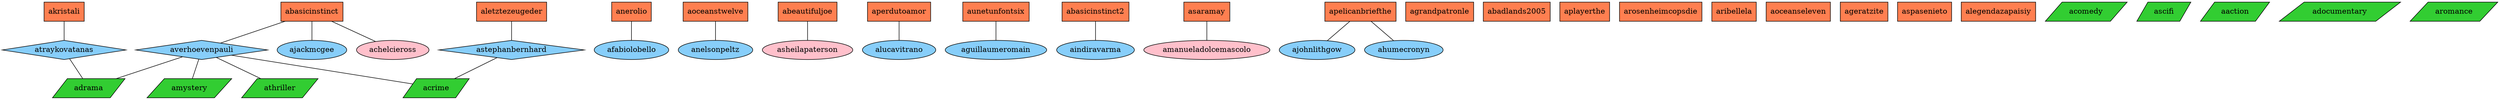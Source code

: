 graph IMDB {

	// Director nodes
	subgraph directors {
		node[shape=diamond style=filled]
		astephanbernhard[ fillcolor=lightskyblue]
		atraykovatanas[ fillcolor=lightskyblue]
		averhoevenpauli[ fillcolor=lightskyblue]
	}

	// Actor nodes
	subgraph actors {
		node[style=filled]
		afabiolobello[ fillcolor=lightskyblue]
		anelsonpeltz[ fillcolor=lightskyblue]
		ajackmcgee[ fillcolor=lightskyblue]
		asheilapaterson[ fillcolor=pink]
		alucavitrano[ fillcolor=lightskyblue]
		aguillaumeromain[ fillcolor=lightskyblue]
		aindiravarma[ fillcolor=lightskyblue]
		amanueladolcemascolo[ fillcolor=pink]
		achelcieross[ fillcolor=pink]
		ajohnlithgow[ fillcolor=lightskyblue]
		ahumecronyn[ fillcolor=lightskyblue]
	}

	// Movie nodes
	subgraph movies {
		node[shape=box style=filled]
		aunetunfontsix[ fillcolor=coral]
		abasicinstinct[ fillcolor=coral]
		agrandpatronle[ fillcolor=coral]
		abadlands2005[ fillcolor=coral]
		aperdutoamor[ fillcolor=coral]
		anerolio[ fillcolor=coral]
		apelicanbriefthe[ fillcolor=coral]
		aoceanstwelve[ fillcolor=coral]
		aplayerthe[ fillcolor=coral]
		arosenheimcopsdie[ fillcolor=coral]
		abeautifuljoe[ fillcolor=coral]
		abasicinstinct2[ fillcolor=coral]
		aletztezeugeder[ fillcolor=coral]
		akristali[ fillcolor=coral]
		aribellela[ fillcolor=coral]
		aoceanseleven[ fillcolor=coral]
		ageratzite[ fillcolor=coral]
		aspasenieto[ fillcolor=coral]
		alegendazapaisiy[ fillcolor=coral]
		asaramay[ fillcolor=coral]
	}

	// Genre nodes
	subgraph genres {
		node[shape=parallelogram,style=filled]
		amystery[ fillcolor=limegreen]
		acomedy[ fillcolor=limegreen]
		ascifi[ fillcolor=limegreen]
		athriller[ fillcolor=limegreen]
		adrama[ fillcolor=limegreen]
		aaction[ fillcolor=limegreen]
		adocumentary[ fillcolor=limegreen]
		aromance[ fillcolor=limegreen]
		acrime[ fillcolor=limegreen]
	}

	// Movie edges
	akristali--atraykovatanas
	apelicanbriefthe--ahumecronyn
	aperdutoamor--alucavitrano
	aoceanstwelve--anelsonpeltz
	aletztezeugeder--astephanbernhard
	abasicinstinct--ajackmcgee
	apelicanbriefthe--ajohnlithgow
	abeautifuljoe--asheilapaterson
	abasicinstinct--achelcieross
	anerolio--afabiolobello
	abasicinstinct--averhoevenpauli
	aunetunfontsix--aguillaumeromain
	asaramay--amanueladolcemascolo
	abasicinstinct2--aindiravarma

	// Genre edges
	atraykovatanas--adrama
	averhoevenpauli--acrime
	averhoevenpauli--adrama
	averhoevenpauli--athriller
	astephanbernhard--acrime
	averhoevenpauli--amystery

}
